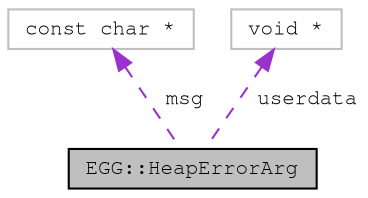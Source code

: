 digraph "EGG::HeapErrorArg"
{
 // LATEX_PDF_SIZE
  edge [fontname="FreeMono",fontsize="10",labelfontname="FreeMono",labelfontsize="10"];
  node [fontname="FreeMono",fontsize="10",shape=record];
  Node1 [label="EGG::HeapErrorArg",height=0.2,width=0.4,color="black", fillcolor="grey75", style="filled", fontcolor="black",tooltip=" "];
  Node2 -> Node1 [dir="back",color="darkorchid3",fontsize="10",style="dashed",label=" msg" ,fontname="FreeMono"];
  Node2 [label="const char *",height=0.2,width=0.4,color="grey75", fillcolor="white", style="filled",tooltip=" "];
  Node3 -> Node1 [dir="back",color="darkorchid3",fontsize="10",style="dashed",label=" userdata" ,fontname="FreeMono"];
  Node3 [label="void *",height=0.2,width=0.4,color="grey75", fillcolor="white", style="filled",tooltip=" "];
}

